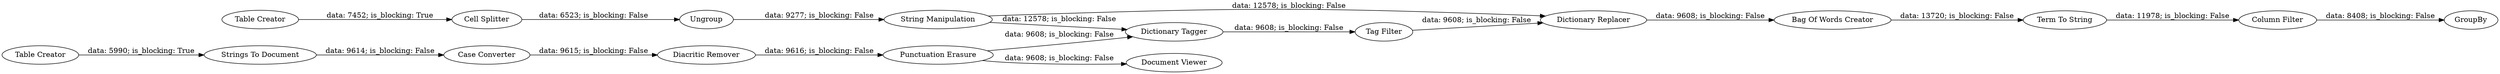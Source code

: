 digraph {
	"-1249037305249646382_16" [label="Diacritic Remover"]
	"-1249037305249646382_9" [label="String Manipulation"]
	"-1249037305249646382_6" [label="Case Converter"]
	"-1249037305249646382_2" [label="Cell Splitter"]
	"-1249037305249646382_20" [label="Column Filter"]
	"-1249037305249646382_13" [label="Bag Of Words Creator"]
	"-1249037305249646382_22" [label="Punctuation Erasure"]
	"-1249037305249646382_3" [label=Ungroup]
	"-1249037305249646382_12" [label="Tag Filter"]
	"-1249037305249646382_19" [label="Document Viewer"]
	"-1249037305249646382_5" [label="Strings To Document"]
	"-1249037305249646382_14" [label="Term To String"]
	"-1249037305249646382_18" [label=GroupBy]
	"-1249037305249646382_21" [label="Dictionary Replacer"]
	"-1249037305249646382_1" [label="Table Creator"]
	"-1249037305249646382_4" [label="Table Creator"]
	"-1249037305249646382_10" [label="Dictionary Tagger"]
	"-1249037305249646382_4" -> "-1249037305249646382_5" [label="data: 5990; is_blocking: True"]
	"-1249037305249646382_12" -> "-1249037305249646382_21" [label="data: 9608; is_blocking: False"]
	"-1249037305249646382_6" -> "-1249037305249646382_16" [label="data: 9615; is_blocking: False"]
	"-1249037305249646382_13" -> "-1249037305249646382_14" [label="data: 13720; is_blocking: False"]
	"-1249037305249646382_21" -> "-1249037305249646382_13" [label="data: 9608; is_blocking: False"]
	"-1249037305249646382_22" -> "-1249037305249646382_19" [label="data: 9608; is_blocking: False"]
	"-1249037305249646382_22" -> "-1249037305249646382_10" [label="data: 9608; is_blocking: False"]
	"-1249037305249646382_3" -> "-1249037305249646382_9" [label="data: 9277; is_blocking: False"]
	"-1249037305249646382_14" -> "-1249037305249646382_20" [label="data: 11978; is_blocking: False"]
	"-1249037305249646382_20" -> "-1249037305249646382_18" [label="data: 8408; is_blocking: False"]
	"-1249037305249646382_2" -> "-1249037305249646382_3" [label="data: 6523; is_blocking: False"]
	"-1249037305249646382_5" -> "-1249037305249646382_6" [label="data: 9614; is_blocking: False"]
	"-1249037305249646382_1" -> "-1249037305249646382_2" [label="data: 7452; is_blocking: True"]
	"-1249037305249646382_10" -> "-1249037305249646382_12" [label="data: 9608; is_blocking: False"]
	"-1249037305249646382_9" -> "-1249037305249646382_10" [label="data: 12578; is_blocking: False"]
	"-1249037305249646382_16" -> "-1249037305249646382_22" [label="data: 9616; is_blocking: False"]
	"-1249037305249646382_9" -> "-1249037305249646382_21" [label="data: 12578; is_blocking: False"]
	rankdir=LR
}
